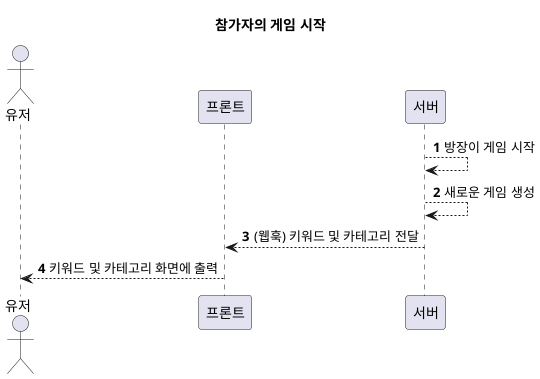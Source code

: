 @startuml
!pragma layout smetana

actor 유저 as user
participant 프론트 as fe
participant 서버 as server

title 참가자의 게임 시작

autonumber
server --> server: 방장이 게임 시작
server --> server: 새로운 게임 생성
server --> fe: (웹훅) 키워드 및 카테고리 전달
fe --> user: 키워드 및 카테고리 화면에 출력

@enduml
